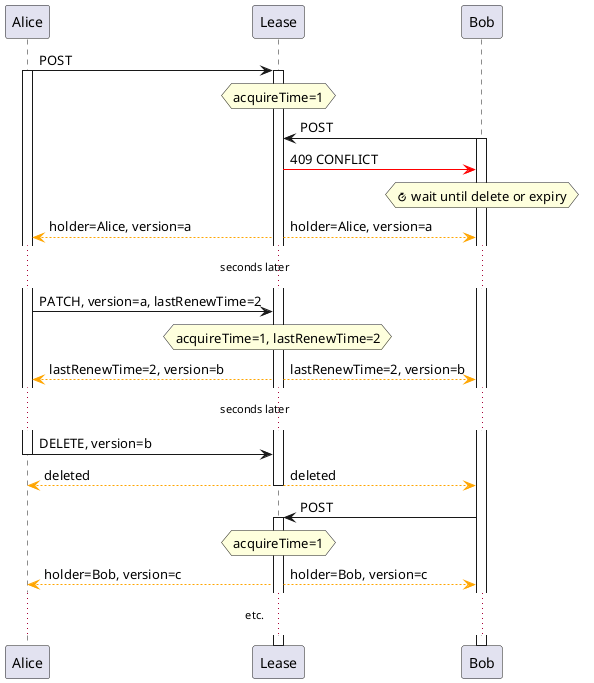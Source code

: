 @startuml
'https://plantuml.com/sequence-diagram
skinparam defaultFontName Chalkboard
!pragma teoz true

Alice -> Lease: POST
activate Alice
activate Lease
hnote over Lease: acquireTime=1
Bob -> Lease: POST
activate Bob
Bob <[#red]- Lease: 409 CONFLICT
hnote over Bob: <&timer> wait until delete or expiry
Alice <[#orange]-- Lease: holder=Alice, version=a
&Bob <[#orange]-- Lease: holder=Alice, version=a
...seconds later...
Alice -> Lease: PATCH, version=a, lastRenewTime=2
hnote over Lease: acquireTime=1, lastRenewTime=2
Alice <[#orange]-- Lease: lastRenewTime=2, version=b
&Bob <[#orange]-- Lease: lastRenewTime=2, version=b
...seconds later...
Alice -> Lease: DELETE, version=b
deactivate Alice
Alice <[#orange]-- Lease: deleted
&Bob <[#orange]-- Lease: deleted
destroy Lease
Bob -> Lease: POST
activate Lease
hnote over Lease: acquireTime=1
Alice <[#orange]-- Lease: holder=Bob, version=c
&Bob <[#orange]-- Lease: holder=Bob, version=c
...etc....
@enduml

